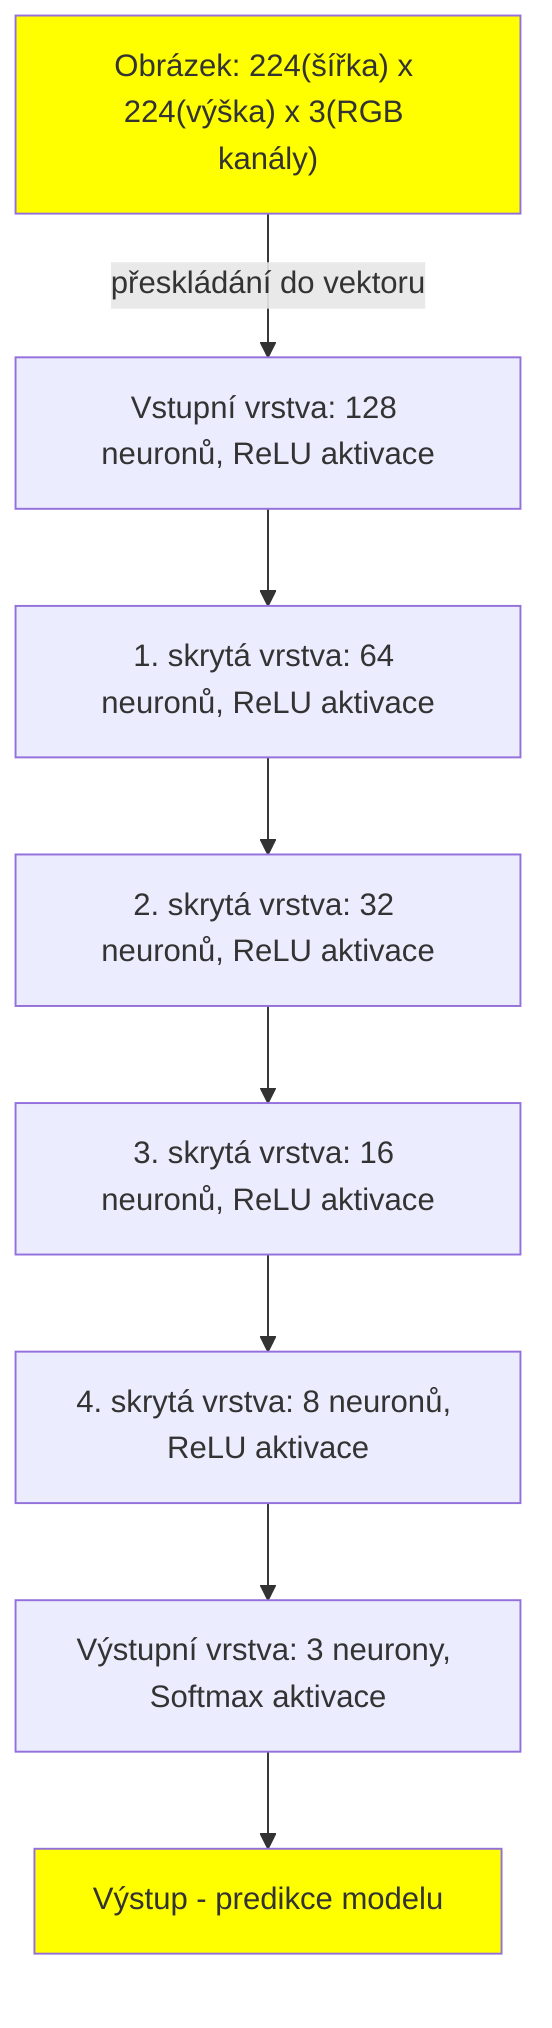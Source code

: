 flowchart TD
    classDef yellow fill:yellow
    A["Obrázek: 224(šířka) x 224(výška) x 3(RGB kanály)"]:::yellow -->|přeskládání do vektoru| B
    B[Vstupní vrstva: 128 neuronů, ReLU aktivace] --> C
    C[1. skrytá vrstva: 64 neuronů, ReLU aktivace] --> D
    D[2. skrytá vrstva: 32 neuronů, ReLU aktivace] --> E
    E[3. skrytá vrstva: 16 neuronů, ReLU aktivace] --> F 
    F[4. skrytá vrstva: 8 neuronů, ReLU aktivace] --> G
    G[Výstupní vrstva: 3 neurony, Softmax aktivace] --> H
    H[Výstup - predikce modelu]:::yellow